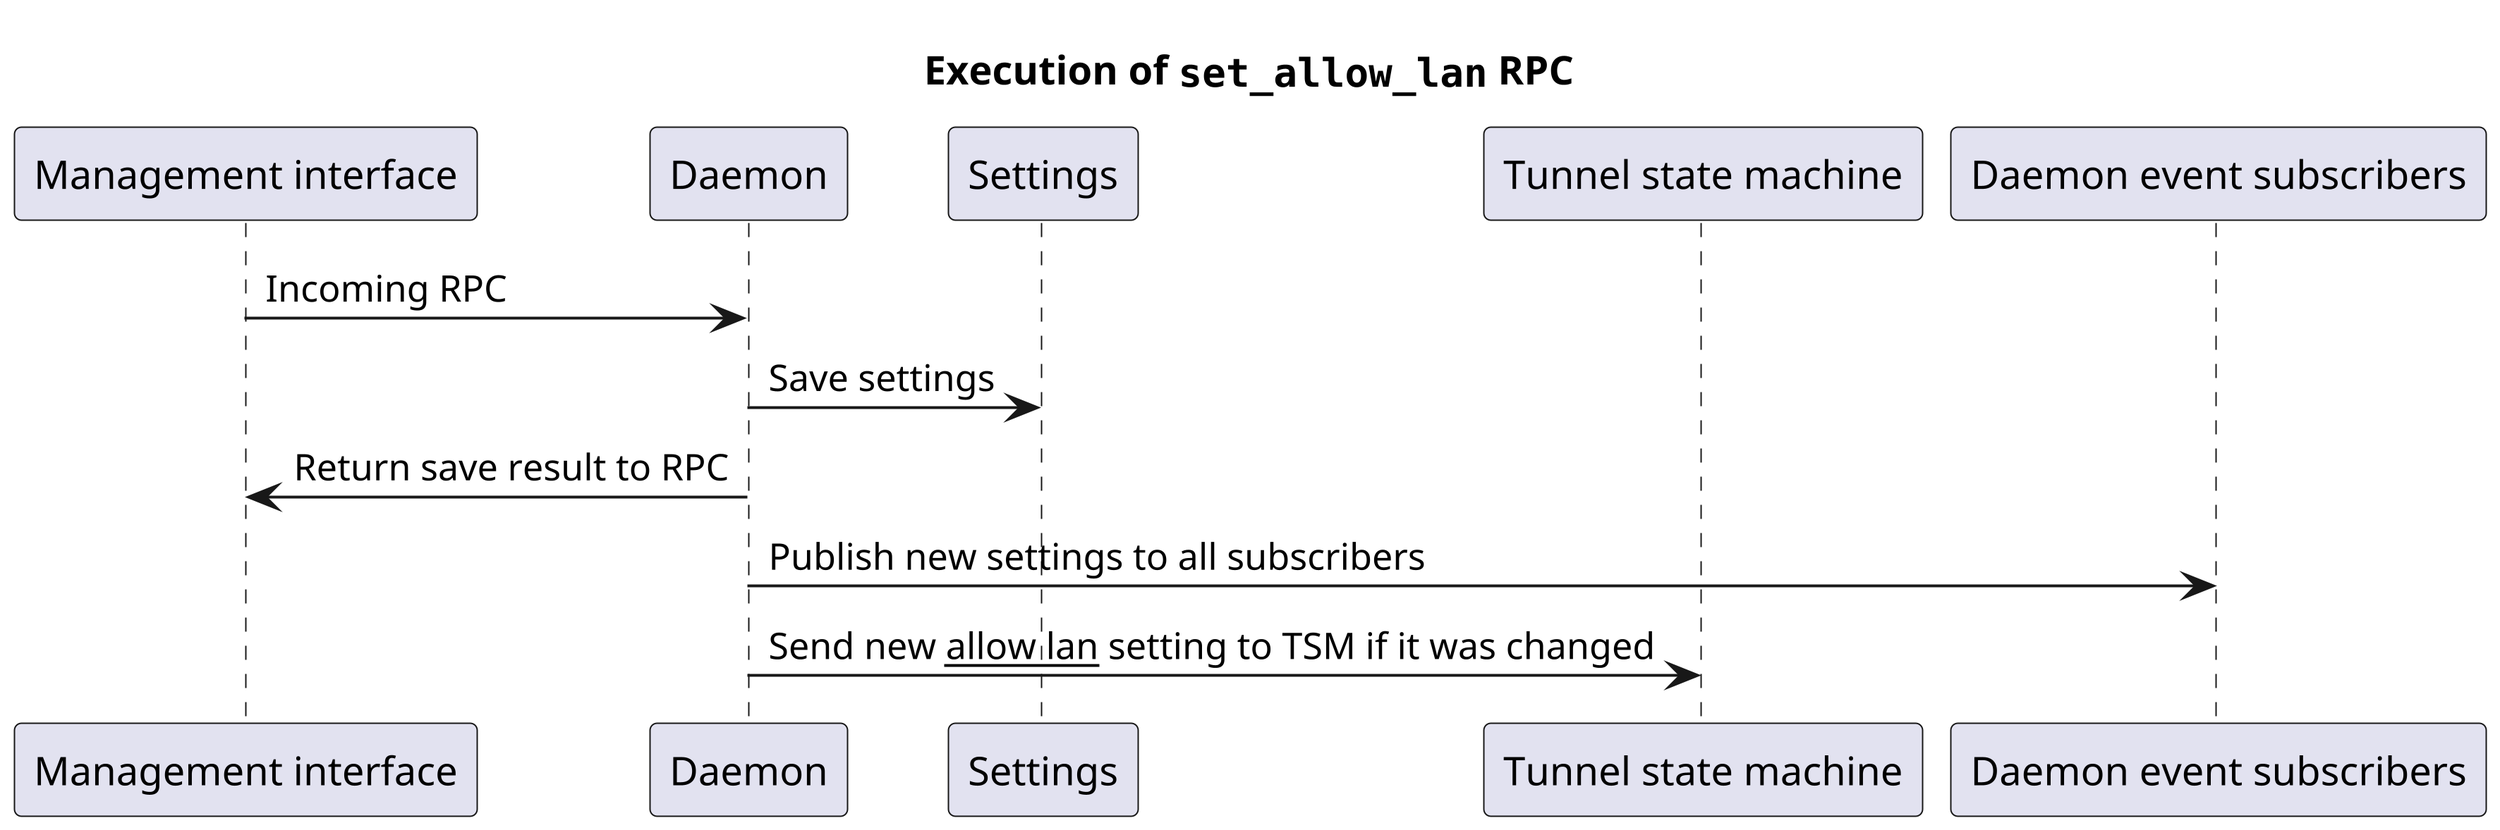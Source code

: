    Execution of ""set_allow_lan"" RPC
^^^^^^^^^^^^^^^^^^^^^^^^^^^^^^^^^^^^^^^^


                                                           Execution of ""set_allow_lan"" RPC

     ┌────────────────────┐            ┌──────┐          ┌────────┐                      ┌────────────────────┐          ┌────────────────────────┐
     │Management interface│            │Daemon│          │Settings│                      │Tunnel state machine│          │Daemon event subscribers│
     └─────────┬──────────┘            └──┬───┘          └───┬────┘                      └─────────┬──────────┘          └───────────┬────────────┘
               │       Incoming RPC       │                  │                                     │                                 │
               │ ─────────────────────────>                  │                                     │                                 │
               │                          │                  │                                     │                                 │
               │                          │   Save settings  │                                     │                                 │
               │                          │ ─────────────────>                                     │                                 │
               │                          │                  │                                     │                                 │
               │ Return save result to RPC│                  │                                     │                                 │
               │ <─────────────────────────                  │                                     │                                 │
               │                          │                  │                                     │                                 │
               │                          │                  │       Publish new settings to all subscribers                         │
               │                          │ ─────────────────────────────────────────────────────────────────────────────────────────>
               │                          │                  │                                     │                                 │
               │                          │ Send new __allow lan__ setting to TSM if it was changed│                                 │
               │                          │ ───────────────────────────────────────────────────────>                                 │
     ┌─────────┴──────────┐            ┌──┴───┐          ┌───┴────┐                      ┌─────────┴──────────┐          ┌───────────┴────────────┐
     │Management interface│            │Daemon│          │Settings│                      │Tunnel state machine│          │Daemon event subscribers│
     └────────────────────┘            └──────┘          └────────┘                      └────────────────────┘          └────────────────────────┘

@startuml
hide empty description
scale 800

title Execution of ""set_allow_lan"" RPC

participant "Management interface" as management_interface
participant "Daemon" as daemon
participant "Settings" as settings
participant "Tunnel state machine" as tsm
participant "Daemon event subscribers" as subscribers

management_interface -> daemon : Incoming RPC
daemon -> settings : Save settings
daemon -> management_interface : Return save result to RPC
daemon ->  subscribers : Publish new settings to all subscribers
daemon -> tsm : Send new __allow lan__ setting to TSM if it was changed


@enduml

